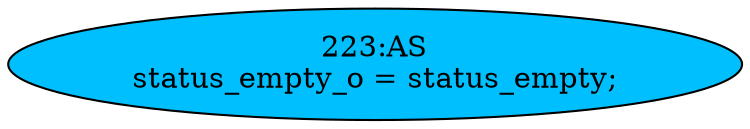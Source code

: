 strict digraph "" {
	node [label="\N"];
	"223:AS"	 [ast="<pyverilog.vparser.ast.Assign object at 0x7f35d5db5ad0>",
		def_var="['status_empty_o']",
		fillcolor=deepskyblue,
		label="223:AS
status_empty_o = status_empty;",
		statements="[]",
		style=filled,
		typ=Assign,
		use_var="['status_empty']"];
}
